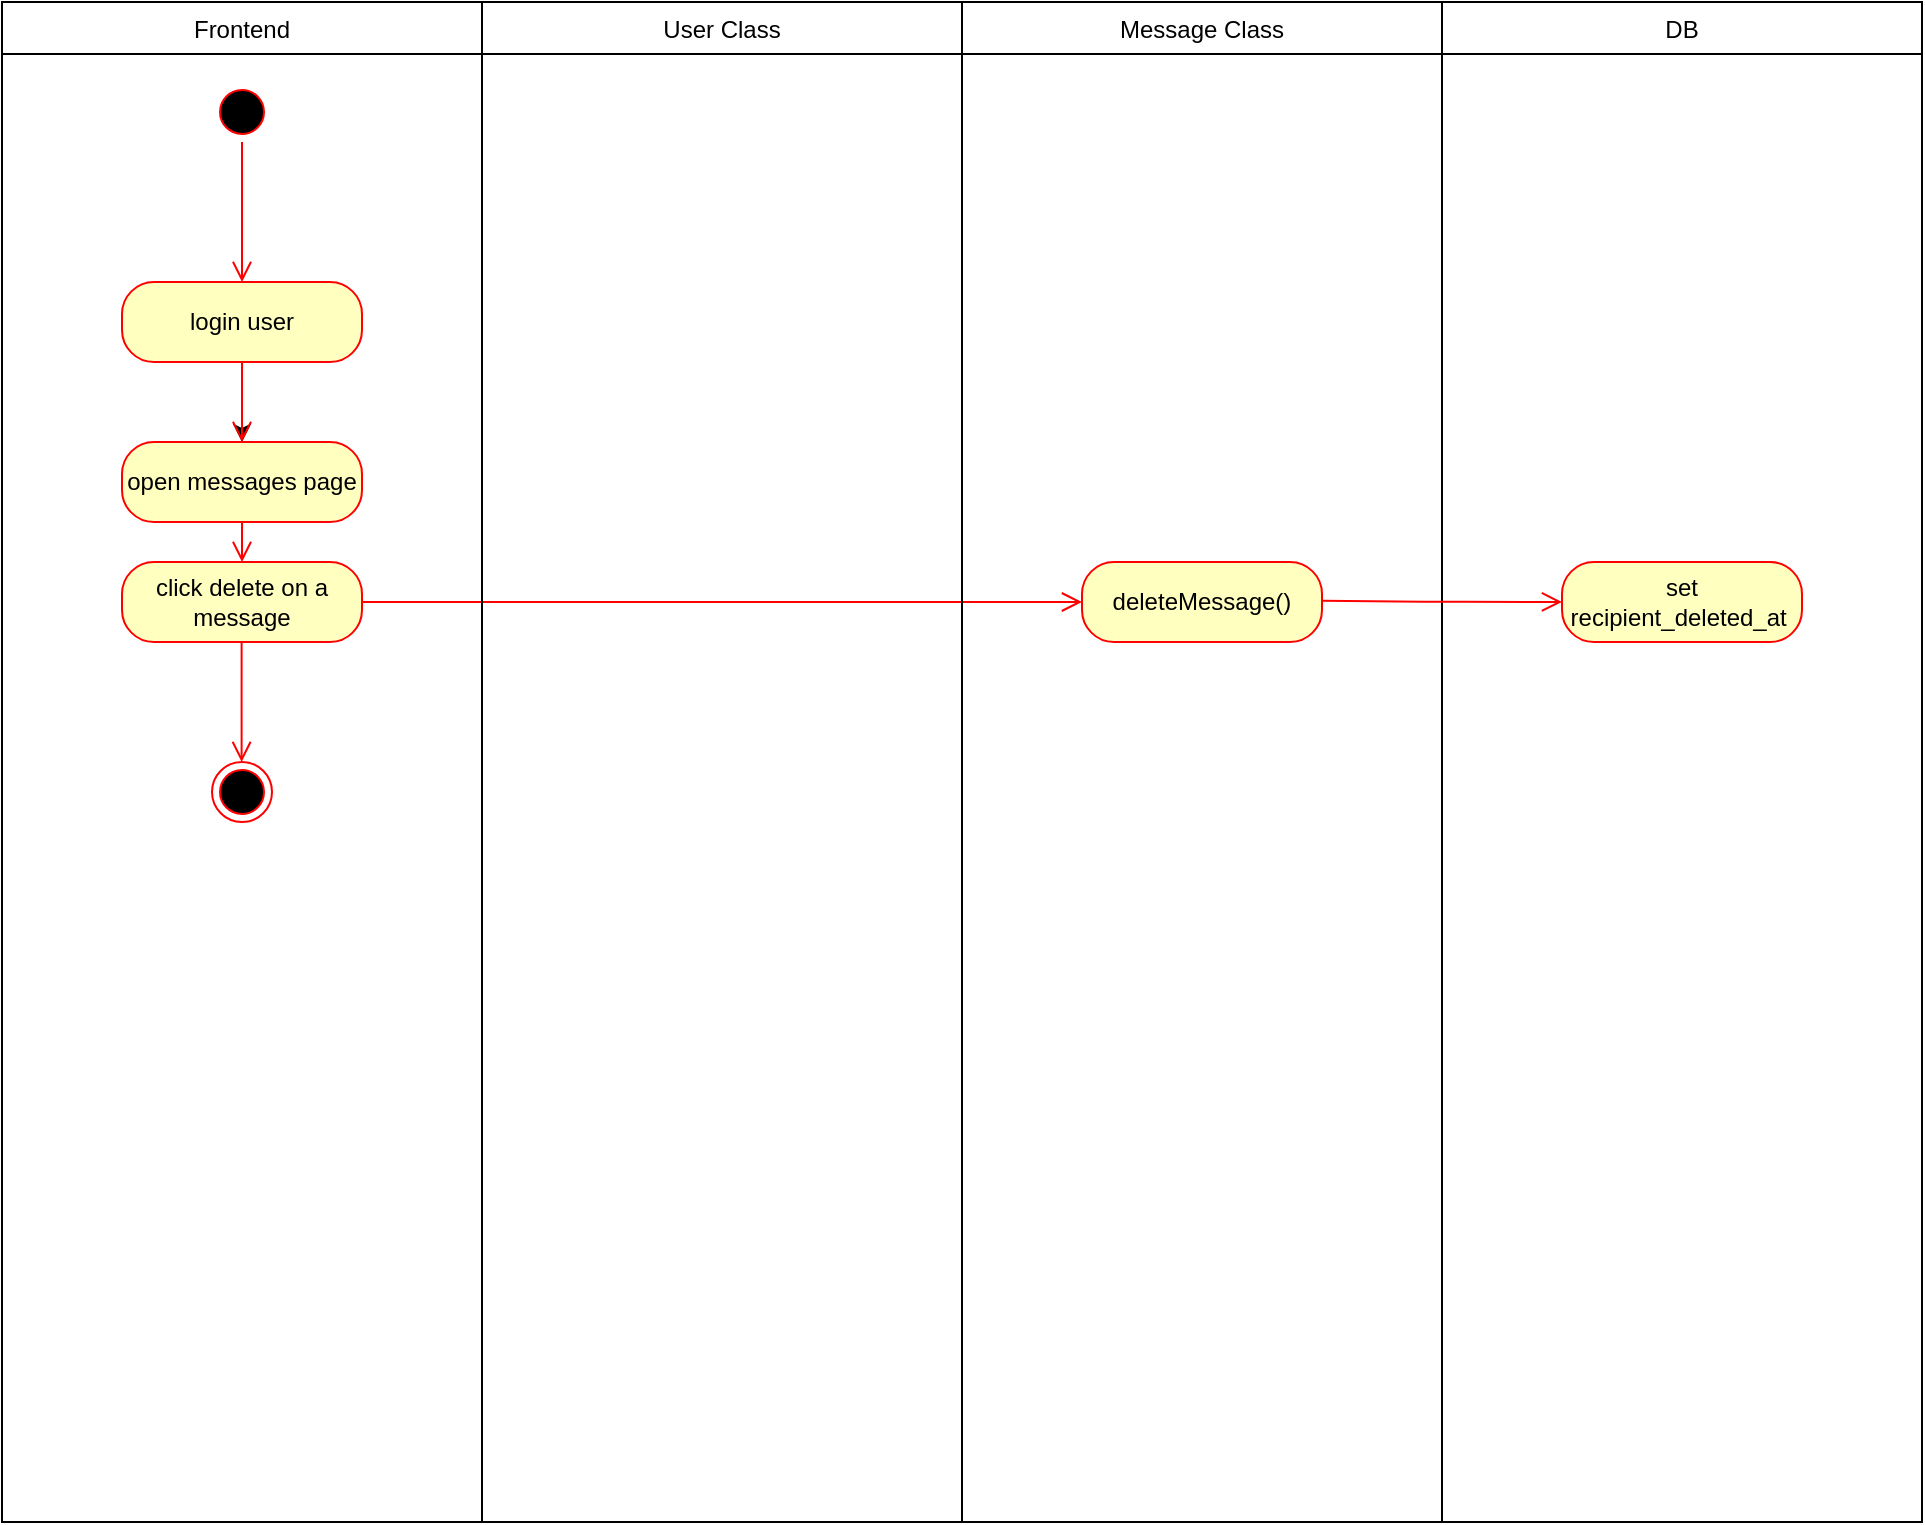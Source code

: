 <mxfile version="13.0.0" type="device"><diagram id="U9ovYtGFfIsjeYY5Afay" name="Page-1"><mxGraphModel dx="1298" dy="857" grid="1" gridSize="10" guides="1" tooltips="1" connect="1" arrows="1" fold="1" page="1" pageScale="1" pageWidth="827" pageHeight="1169" math="0" shadow="0"><root><mxCell id="0"/><mxCell id="1" parent="0"/><mxCell id="VCPieSqExT90kybuavoB-16" value="Frontend" style="swimlane;fontStyle=0;childLayout=stackLayout;horizontal=1;startSize=26;fillColor=none;horizontalStack=0;resizeParent=1;resizeParentMax=0;resizeLast=0;collapsible=1;marginBottom=0;" vertex="1" parent="1"><mxGeometry x="40" y="40" width="240" height="760" as="geometry"><mxRectangle x="40" y="40" width="80" height="26" as="alternateBounds"/></mxGeometry></mxCell><mxCell id="VCPieSqExT90kybuavoB-1" value="" style="ellipse;html=1;shape=startState;fillColor=#000000;strokeColor=#ff0000;" vertex="1" parent="1"><mxGeometry x="145" y="80" width="30" height="30" as="geometry"/></mxCell><mxCell id="VCPieSqExT90kybuavoB-2" value="" style="edgeStyle=orthogonalEdgeStyle;html=1;verticalAlign=bottom;endArrow=open;endSize=8;strokeColor=#ff0000;entryX=0.5;entryY=0;entryDx=0;entryDy=0;" edge="1" source="VCPieSqExT90kybuavoB-1" parent="1" target="VCPieSqExT90kybuavoB-3"><mxGeometry relative="1" as="geometry"><mxPoint x="165" y="170" as="targetPoint"/></mxGeometry></mxCell><mxCell id="VCPieSqExT90kybuavoB-46" value="" style="edgeStyle=orthogonalEdgeStyle;rounded=0;orthogonalLoop=1;jettySize=auto;html=1;" edge="1" parent="1" source="VCPieSqExT90kybuavoB-3" target="VCPieSqExT90kybuavoB-5"><mxGeometry relative="1" as="geometry"/></mxCell><mxCell id="VCPieSqExT90kybuavoB-3" value="login user" style="rounded=1;whiteSpace=wrap;html=1;arcSize=40;fontColor=#000000;fillColor=#ffffc0;strokeColor=#ff0000;" vertex="1" parent="1"><mxGeometry x="100" y="180" width="120" height="40" as="geometry"/></mxCell><mxCell id="VCPieSqExT90kybuavoB-4" value="" style="edgeStyle=orthogonalEdgeStyle;html=1;verticalAlign=bottom;endArrow=open;endSize=8;strokeColor=#ff0000;" edge="1" source="VCPieSqExT90kybuavoB-3" parent="1"><mxGeometry relative="1" as="geometry"><mxPoint x="160" y="260" as="targetPoint"/></mxGeometry></mxCell><mxCell id="VCPieSqExT90kybuavoB-5" value="open messages page" style="rounded=1;whiteSpace=wrap;html=1;arcSize=40;fontColor=#000000;fillColor=#ffffc0;strokeColor=#ff0000;" vertex="1" parent="1"><mxGeometry x="100" y="260" width="120" height="40" as="geometry"/></mxCell><mxCell id="VCPieSqExT90kybuavoB-6" value="" style="edgeStyle=orthogonalEdgeStyle;html=1;verticalAlign=bottom;endArrow=open;endSize=8;strokeColor=#ff0000;entryX=0.5;entryY=0;entryDx=0;entryDy=0;" edge="1" parent="1" source="VCPieSqExT90kybuavoB-5" target="VCPieSqExT90kybuavoB-27"><mxGeometry relative="1" as="geometry"><mxPoint x="300" y="280" as="targetPoint"/></mxGeometry></mxCell><mxCell id="VCPieSqExT90kybuavoB-7" value="deleteMessage()" style="rounded=1;whiteSpace=wrap;html=1;arcSize=40;fontColor=#000000;fillColor=#ffffc0;strokeColor=#ff0000;" vertex="1" parent="1"><mxGeometry x="580" y="320" width="120" height="40" as="geometry"/></mxCell><mxCell id="VCPieSqExT90kybuavoB-8" value="" style="edgeStyle=orthogonalEdgeStyle;html=1;verticalAlign=bottom;endArrow=open;endSize=8;strokeColor=#ff0000;exitX=1;exitY=0.5;exitDx=0;exitDy=0;" edge="1" source="VCPieSqExT90kybuavoB-27" parent="1" target="VCPieSqExT90kybuavoB-7"><mxGeometry relative="1" as="geometry"><mxPoint x="160.059" y="430" as="targetPoint"/></mxGeometry></mxCell><mxCell id="VCPieSqExT90kybuavoB-20" value="User Class" style="swimlane;fontStyle=0;childLayout=stackLayout;horizontal=1;startSize=26;fillColor=none;horizontalStack=0;resizeParent=1;resizeParentMax=0;resizeLast=0;collapsible=1;marginBottom=0;" vertex="1" parent="1"><mxGeometry x="280" y="40" width="240" height="760" as="geometry"><mxRectangle x="280" y="40" width="90" height="26" as="alternateBounds"/></mxGeometry></mxCell><mxCell id="VCPieSqExT90kybuavoB-27" value="click delete on a message" style="rounded=1;whiteSpace=wrap;html=1;arcSize=40;fontColor=#000000;fillColor=#ffffc0;strokeColor=#ff0000;" vertex="1" parent="1"><mxGeometry x="100" y="320" width="120" height="40" as="geometry"/></mxCell><mxCell id="VCPieSqExT90kybuavoB-30" value="Message Class" style="swimlane;fontStyle=0;childLayout=stackLayout;horizontal=1;startSize=26;fillColor=none;horizontalStack=0;resizeParent=1;resizeParentMax=0;resizeLast=0;collapsible=1;marginBottom=0;" vertex="1" parent="1"><mxGeometry x="520" y="40" width="240" height="760" as="geometry"><mxRectangle x="520" y="40" width="50" height="26" as="alternateBounds"/></mxGeometry></mxCell><mxCell id="VCPieSqExT90kybuavoB-21" value="DB" style="swimlane;fontStyle=0;childLayout=stackLayout;horizontal=1;startSize=26;fillColor=none;horizontalStack=0;resizeParent=1;resizeParentMax=0;resizeLast=0;collapsible=1;marginBottom=0;" vertex="1" parent="1"><mxGeometry x="760" y="40" width="240" height="760" as="geometry"><mxRectangle x="760" y="40" width="50" height="26" as="alternateBounds"/></mxGeometry></mxCell><mxCell id="VCPieSqExT90kybuavoB-33" value="set recipient_deleted_at&amp;nbsp;" style="rounded=1;whiteSpace=wrap;html=1;arcSize=40;fontColor=#000000;fillColor=#ffffc0;strokeColor=#ff0000;" vertex="1" parent="1"><mxGeometry x="820" y="320" width="120" height="40" as="geometry"/></mxCell><mxCell id="VCPieSqExT90kybuavoB-45" value="" style="ellipse;html=1;shape=endState;fillColor=#000000;strokeColor=#ff0000;" vertex="1" parent="1"><mxGeometry x="145" y="420" width="30" height="30" as="geometry"/></mxCell><mxCell id="VCPieSqExT90kybuavoB-49" value="" style="edgeStyle=orthogonalEdgeStyle;html=1;align=left;verticalAlign=top;endArrow=open;endSize=8;strokeColor=#ff0000;entryX=0;entryY=0.5;entryDx=0;entryDy=0;" edge="1" parent="1" target="VCPieSqExT90kybuavoB-33"><mxGeometry x="0.005" y="-82" relative="1" as="geometry"><mxPoint x="820" y="339" as="targetPoint"/><mxPoint x="700" y="339.41" as="sourcePoint"/><mxPoint x="-20" y="-2" as="offset"/></mxGeometry></mxCell><mxCell id="VCPieSqExT90kybuavoB-54" value="" style="edgeStyle=orthogonalEdgeStyle;html=1;verticalAlign=bottom;endArrow=open;endSize=8;strokeColor=#ff0000;" edge="1" parent="1"><mxGeometry relative="1" as="geometry"><mxPoint x="159.81" y="420" as="targetPoint"/><mxPoint x="159.81" y="360" as="sourcePoint"/><Array as="points"><mxPoint x="159.4" y="380"/><mxPoint x="159.4" y="380"/></Array></mxGeometry></mxCell></root></mxGraphModel></diagram></mxfile>